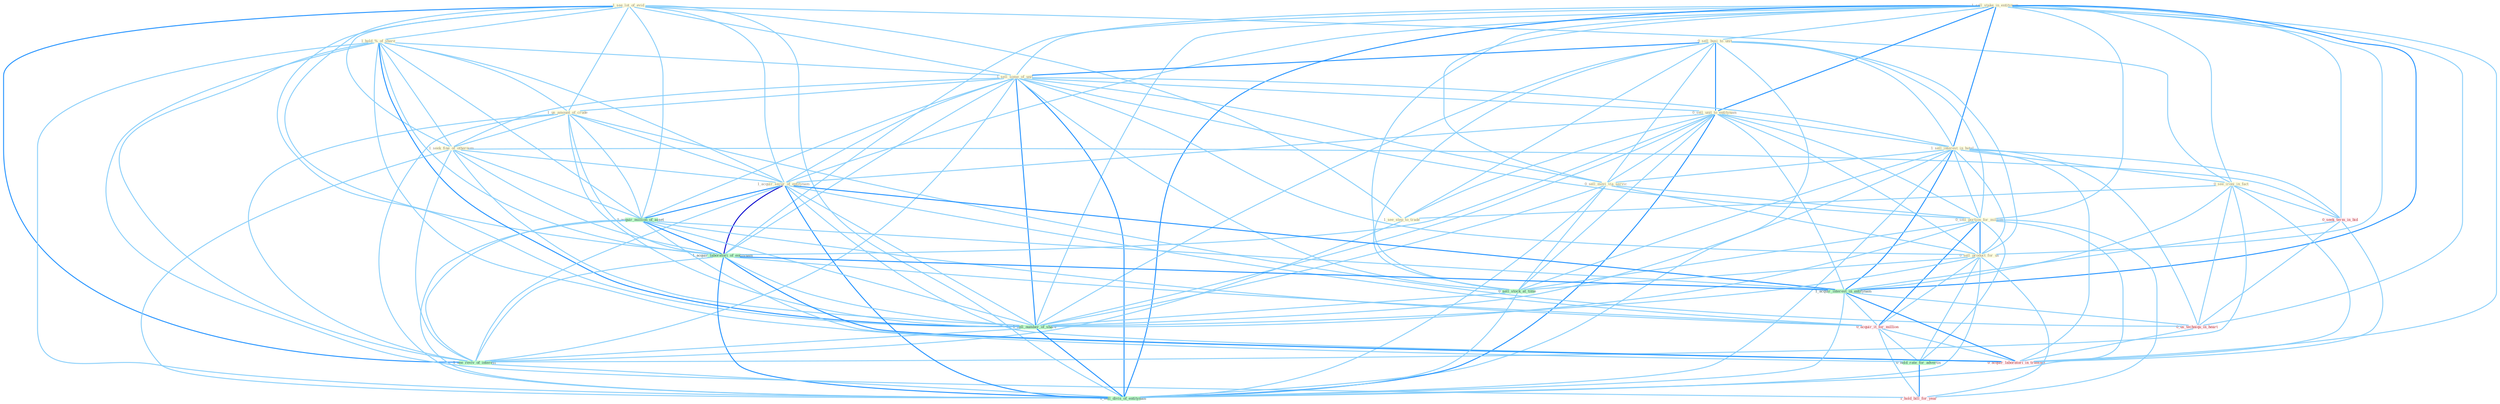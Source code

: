 Graph G{ 
    node
    [shape=polygon,style=filled,width=.5,height=.06,color="#BDFCC9",fixedsize=true,fontsize=4,
    fontcolor="#2f4f4f"];
    {node
    [color="#ffffe0", fontcolor="#8b7d6b"] "1_see_lot_of_evid " "1_hold_%_of_share " "1_sell_stake_in_entitynam " "0_sell_busi_to_unit " "1_sell_some_of_unit " "0_sell_unit_to_entitynam " "1_us_amount_of_crude " "1_sell_interest_in_hotel " "0_see_ironi_in_fact " "0_sell_movi_via_servic " "0_sell_portion_for_million " "1_see_step_to_trade " "1_seek_fine_of_othernum " "1_acquir_secur_of_entitynam " "0_sell_product_for_us "}
{node [color="#fff0f5", fontcolor="#b22222"] "0_seek_term_in_bid " "0_us_techniqu_in_heart " "0_acquir_it_for_million " "0_acquir_laboratori_in_transact " "1_hold_bill_for_year "}
edge [color="#B0E2FF"];

	"1_see_lot_of_evid " -- "1_hold_%_of_share " [w="1", color="#87cefa" ];
	"1_see_lot_of_evid " -- "1_sell_some_of_unit " [w="1", color="#87cefa" ];
	"1_see_lot_of_evid " -- "1_us_amount_of_crude " [w="1", color="#87cefa" ];
	"1_see_lot_of_evid " -- "0_see_ironi_in_fact " [w="1", color="#87cefa" ];
	"1_see_lot_of_evid " -- "1_see_step_to_trade " [w="1", color="#87cefa" ];
	"1_see_lot_of_evid " -- "1_seek_fine_of_othernum " [w="1", color="#87cefa" ];
	"1_see_lot_of_evid " -- "1_acquir_secur_of_entitynam " [w="1", color="#87cefa" ];
	"1_see_lot_of_evid " -- "1_acquir_million_of_asset " [w="1", color="#87cefa" ];
	"1_see_lot_of_evid " -- "1_acquir_laboratori_of_entitynam " [w="1", color="#87cefa" ];
	"1_see_lot_of_evid " -- "1_sell_number_of_share " [w="1", color="#87cefa" ];
	"1_see_lot_of_evid " -- "1_see_reviv_of_interest " [w="2", color="#1e90ff" , len=0.8];
	"1_see_lot_of_evid " -- "1_sell_divis_of_entitynam " [w="1", color="#87cefa" ];
	"1_hold_%_of_share " -- "1_sell_some_of_unit " [w="1", color="#87cefa" ];
	"1_hold_%_of_share " -- "1_us_amount_of_crude " [w="1", color="#87cefa" ];
	"1_hold_%_of_share " -- "1_seek_fine_of_othernum " [w="1", color="#87cefa" ];
	"1_hold_%_of_share " -- "1_acquir_secur_of_entitynam " [w="1", color="#87cefa" ];
	"1_hold_%_of_share " -- "1_acquir_million_of_asset " [w="1", color="#87cefa" ];
	"1_hold_%_of_share " -- "1_acquir_laboratori_of_entitynam " [w="1", color="#87cefa" ];
	"1_hold_%_of_share " -- "0_hold_rate_for_advertis " [w="1", color="#87cefa" ];
	"1_hold_%_of_share " -- "1_sell_number_of_share " [w="2", color="#1e90ff" , len=0.8];
	"1_hold_%_of_share " -- "1_see_reviv_of_interest " [w="1", color="#87cefa" ];
	"1_hold_%_of_share " -- "1_hold_bill_for_year " [w="1", color="#87cefa" ];
	"1_hold_%_of_share " -- "1_sell_divis_of_entitynam " [w="1", color="#87cefa" ];
	"1_sell_stake_in_entitynam " -- "0_sell_busi_to_unit " [w="1", color="#87cefa" ];
	"1_sell_stake_in_entitynam " -- "1_sell_some_of_unit " [w="1", color="#87cefa" ];
	"1_sell_stake_in_entitynam " -- "0_sell_unit_to_entitynam " [w="2", color="#1e90ff" , len=0.8];
	"1_sell_stake_in_entitynam " -- "1_sell_interest_in_hotel " [w="2", color="#1e90ff" , len=0.8];
	"1_sell_stake_in_entitynam " -- "0_see_ironi_in_fact " [w="1", color="#87cefa" ];
	"1_sell_stake_in_entitynam " -- "0_sell_movi_via_servic " [w="1", color="#87cefa" ];
	"1_sell_stake_in_entitynam " -- "0_sell_portion_for_million " [w="1", color="#87cefa" ];
	"1_sell_stake_in_entitynam " -- "1_acquir_secur_of_entitynam " [w="1", color="#87cefa" ];
	"1_sell_stake_in_entitynam " -- "0_sell_product_for_us " [w="1", color="#87cefa" ];
	"1_sell_stake_in_entitynam " -- "1_acquir_laboratori_of_entitynam " [w="1", color="#87cefa" ];
	"1_sell_stake_in_entitynam " -- "0_seek_term_in_bid " [w="1", color="#87cefa" ];
	"1_sell_stake_in_entitynam " -- "1_acquir_interest_in_entitynam " [w="2", color="#1e90ff" , len=0.8];
	"1_sell_stake_in_entitynam " -- "0_us_techniqu_in_heart " [w="1", color="#87cefa" ];
	"1_sell_stake_in_entitynam " -- "0_acquir_laboratori_in_transact " [w="1", color="#87cefa" ];
	"1_sell_stake_in_entitynam " -- "0_sell_stock_at_time " [w="1", color="#87cefa" ];
	"1_sell_stake_in_entitynam " -- "1_sell_number_of_share " [w="1", color="#87cefa" ];
	"1_sell_stake_in_entitynam " -- "1_sell_divis_of_entitynam " [w="2", color="#1e90ff" , len=0.8];
	"0_sell_busi_to_unit " -- "1_sell_some_of_unit " [w="2", color="#1e90ff" , len=0.8];
	"0_sell_busi_to_unit " -- "0_sell_unit_to_entitynam " [w="2", color="#1e90ff" , len=0.8];
	"0_sell_busi_to_unit " -- "1_sell_interest_in_hotel " [w="1", color="#87cefa" ];
	"0_sell_busi_to_unit " -- "0_sell_movi_via_servic " [w="1", color="#87cefa" ];
	"0_sell_busi_to_unit " -- "0_sell_portion_for_million " [w="1", color="#87cefa" ];
	"0_sell_busi_to_unit " -- "1_see_step_to_trade " [w="1", color="#87cefa" ];
	"0_sell_busi_to_unit " -- "0_sell_product_for_us " [w="1", color="#87cefa" ];
	"0_sell_busi_to_unit " -- "0_sell_stock_at_time " [w="1", color="#87cefa" ];
	"0_sell_busi_to_unit " -- "1_sell_number_of_share " [w="1", color="#87cefa" ];
	"0_sell_busi_to_unit " -- "1_sell_divis_of_entitynam " [w="1", color="#87cefa" ];
	"1_sell_some_of_unit " -- "0_sell_unit_to_entitynam " [w="1", color="#87cefa" ];
	"1_sell_some_of_unit " -- "1_us_amount_of_crude " [w="1", color="#87cefa" ];
	"1_sell_some_of_unit " -- "1_sell_interest_in_hotel " [w="1", color="#87cefa" ];
	"1_sell_some_of_unit " -- "0_sell_movi_via_servic " [w="1", color="#87cefa" ];
	"1_sell_some_of_unit " -- "0_sell_portion_for_million " [w="1", color="#87cefa" ];
	"1_sell_some_of_unit " -- "1_seek_fine_of_othernum " [w="1", color="#87cefa" ];
	"1_sell_some_of_unit " -- "1_acquir_secur_of_entitynam " [w="1", color="#87cefa" ];
	"1_sell_some_of_unit " -- "0_sell_product_for_us " [w="1", color="#87cefa" ];
	"1_sell_some_of_unit " -- "1_acquir_million_of_asset " [w="1", color="#87cefa" ];
	"1_sell_some_of_unit " -- "1_acquir_laboratori_of_entitynam " [w="1", color="#87cefa" ];
	"1_sell_some_of_unit " -- "0_sell_stock_at_time " [w="1", color="#87cefa" ];
	"1_sell_some_of_unit " -- "1_sell_number_of_share " [w="2", color="#1e90ff" , len=0.8];
	"1_sell_some_of_unit " -- "1_see_reviv_of_interest " [w="1", color="#87cefa" ];
	"1_sell_some_of_unit " -- "1_sell_divis_of_entitynam " [w="2", color="#1e90ff" , len=0.8];
	"0_sell_unit_to_entitynam " -- "1_sell_interest_in_hotel " [w="1", color="#87cefa" ];
	"0_sell_unit_to_entitynam " -- "0_sell_movi_via_servic " [w="1", color="#87cefa" ];
	"0_sell_unit_to_entitynam " -- "0_sell_portion_for_million " [w="1", color="#87cefa" ];
	"0_sell_unit_to_entitynam " -- "1_see_step_to_trade " [w="1", color="#87cefa" ];
	"0_sell_unit_to_entitynam " -- "1_acquir_secur_of_entitynam " [w="1", color="#87cefa" ];
	"0_sell_unit_to_entitynam " -- "0_sell_product_for_us " [w="1", color="#87cefa" ];
	"0_sell_unit_to_entitynam " -- "1_acquir_laboratori_of_entitynam " [w="1", color="#87cefa" ];
	"0_sell_unit_to_entitynam " -- "1_acquir_interest_in_entitynam " [w="1", color="#87cefa" ];
	"0_sell_unit_to_entitynam " -- "0_sell_stock_at_time " [w="1", color="#87cefa" ];
	"0_sell_unit_to_entitynam " -- "1_sell_number_of_share " [w="1", color="#87cefa" ];
	"0_sell_unit_to_entitynam " -- "1_sell_divis_of_entitynam " [w="2", color="#1e90ff" , len=0.8];
	"1_us_amount_of_crude " -- "1_seek_fine_of_othernum " [w="1", color="#87cefa" ];
	"1_us_amount_of_crude " -- "1_acquir_secur_of_entitynam " [w="1", color="#87cefa" ];
	"1_us_amount_of_crude " -- "1_acquir_million_of_asset " [w="1", color="#87cefa" ];
	"1_us_amount_of_crude " -- "1_acquir_laboratori_of_entitynam " [w="1", color="#87cefa" ];
	"1_us_amount_of_crude " -- "0_us_techniqu_in_heart " [w="1", color="#87cefa" ];
	"1_us_amount_of_crude " -- "1_sell_number_of_share " [w="1", color="#87cefa" ];
	"1_us_amount_of_crude " -- "1_see_reviv_of_interest " [w="1", color="#87cefa" ];
	"1_us_amount_of_crude " -- "1_sell_divis_of_entitynam " [w="1", color="#87cefa" ];
	"1_sell_interest_in_hotel " -- "0_see_ironi_in_fact " [w="1", color="#87cefa" ];
	"1_sell_interest_in_hotel " -- "0_sell_movi_via_servic " [w="1", color="#87cefa" ];
	"1_sell_interest_in_hotel " -- "0_sell_portion_for_million " [w="1", color="#87cefa" ];
	"1_sell_interest_in_hotel " -- "0_sell_product_for_us " [w="1", color="#87cefa" ];
	"1_sell_interest_in_hotel " -- "0_seek_term_in_bid " [w="1", color="#87cefa" ];
	"1_sell_interest_in_hotel " -- "1_acquir_interest_in_entitynam " [w="2", color="#1e90ff" , len=0.8];
	"1_sell_interest_in_hotel " -- "0_us_techniqu_in_heart " [w="1", color="#87cefa" ];
	"1_sell_interest_in_hotel " -- "0_acquir_laboratori_in_transact " [w="1", color="#87cefa" ];
	"1_sell_interest_in_hotel " -- "0_sell_stock_at_time " [w="1", color="#87cefa" ];
	"1_sell_interest_in_hotel " -- "1_sell_number_of_share " [w="1", color="#87cefa" ];
	"1_sell_interest_in_hotel " -- "1_sell_divis_of_entitynam " [w="1", color="#87cefa" ];
	"0_see_ironi_in_fact " -- "1_see_step_to_trade " [w="1", color="#87cefa" ];
	"0_see_ironi_in_fact " -- "0_seek_term_in_bid " [w="1", color="#87cefa" ];
	"0_see_ironi_in_fact " -- "1_acquir_interest_in_entitynam " [w="1", color="#87cefa" ];
	"0_see_ironi_in_fact " -- "0_us_techniqu_in_heart " [w="1", color="#87cefa" ];
	"0_see_ironi_in_fact " -- "0_acquir_laboratori_in_transact " [w="1", color="#87cefa" ];
	"0_see_ironi_in_fact " -- "1_see_reviv_of_interest " [w="1", color="#87cefa" ];
	"0_sell_movi_via_servic " -- "0_sell_portion_for_million " [w="1", color="#87cefa" ];
	"0_sell_movi_via_servic " -- "0_sell_product_for_us " [w="1", color="#87cefa" ];
	"0_sell_movi_via_servic " -- "0_sell_stock_at_time " [w="1", color="#87cefa" ];
	"0_sell_movi_via_servic " -- "1_sell_number_of_share " [w="1", color="#87cefa" ];
	"0_sell_movi_via_servic " -- "1_sell_divis_of_entitynam " [w="1", color="#87cefa" ];
	"0_sell_portion_for_million " -- "0_sell_product_for_us " [w="2", color="#1e90ff" , len=0.8];
	"0_sell_portion_for_million " -- "0_acquir_it_for_million " [w="2", color="#1e90ff" , len=0.8];
	"0_sell_portion_for_million " -- "0_hold_rate_for_advertis " [w="1", color="#87cefa" ];
	"0_sell_portion_for_million " -- "0_sell_stock_at_time " [w="1", color="#87cefa" ];
	"0_sell_portion_for_million " -- "1_sell_number_of_share " [w="1", color="#87cefa" ];
	"0_sell_portion_for_million " -- "1_hold_bill_for_year " [w="1", color="#87cefa" ];
	"0_sell_portion_for_million " -- "1_sell_divis_of_entitynam " [w="1", color="#87cefa" ];
	"1_see_step_to_trade " -- "1_see_reviv_of_interest " [w="1", color="#87cefa" ];
	"1_seek_fine_of_othernum " -- "1_acquir_secur_of_entitynam " [w="1", color="#87cefa" ];
	"1_seek_fine_of_othernum " -- "1_acquir_million_of_asset " [w="1", color="#87cefa" ];
	"1_seek_fine_of_othernum " -- "1_acquir_laboratori_of_entitynam " [w="1", color="#87cefa" ];
	"1_seek_fine_of_othernum " -- "0_seek_term_in_bid " [w="1", color="#87cefa" ];
	"1_seek_fine_of_othernum " -- "1_sell_number_of_share " [w="1", color="#87cefa" ];
	"1_seek_fine_of_othernum " -- "1_see_reviv_of_interest " [w="1", color="#87cefa" ];
	"1_seek_fine_of_othernum " -- "1_sell_divis_of_entitynam " [w="1", color="#87cefa" ];
	"1_acquir_secur_of_entitynam " -- "1_acquir_million_of_asset " [w="2", color="#1e90ff" , len=0.8];
	"1_acquir_secur_of_entitynam " -- "1_acquir_laboratori_of_entitynam " [w="3", color="#0000cd" , len=0.6];
	"1_acquir_secur_of_entitynam " -- "1_acquir_interest_in_entitynam " [w="2", color="#1e90ff" , len=0.8];
	"1_acquir_secur_of_entitynam " -- "0_acquir_it_for_million " [w="1", color="#87cefa" ];
	"1_acquir_secur_of_entitynam " -- "0_acquir_laboratori_in_transact " [w="1", color="#87cefa" ];
	"1_acquir_secur_of_entitynam " -- "1_sell_number_of_share " [w="1", color="#87cefa" ];
	"1_acquir_secur_of_entitynam " -- "1_see_reviv_of_interest " [w="1", color="#87cefa" ];
	"1_acquir_secur_of_entitynam " -- "1_sell_divis_of_entitynam " [w="2", color="#1e90ff" , len=0.8];
	"0_sell_product_for_us " -- "0_acquir_it_for_million " [w="1", color="#87cefa" ];
	"0_sell_product_for_us " -- "0_hold_rate_for_advertis " [w="1", color="#87cefa" ];
	"0_sell_product_for_us " -- "0_sell_stock_at_time " [w="1", color="#87cefa" ];
	"0_sell_product_for_us " -- "1_sell_number_of_share " [w="1", color="#87cefa" ];
	"0_sell_product_for_us " -- "1_hold_bill_for_year " [w="1", color="#87cefa" ];
	"0_sell_product_for_us " -- "1_sell_divis_of_entitynam " [w="1", color="#87cefa" ];
	"1_acquir_million_of_asset " -- "1_acquir_laboratori_of_entitynam " [w="2", color="#1e90ff" , len=0.8];
	"1_acquir_million_of_asset " -- "1_acquir_interest_in_entitynam " [w="1", color="#87cefa" ];
	"1_acquir_million_of_asset " -- "0_acquir_it_for_million " [w="1", color="#87cefa" ];
	"1_acquir_million_of_asset " -- "0_acquir_laboratori_in_transact " [w="1", color="#87cefa" ];
	"1_acquir_million_of_asset " -- "1_sell_number_of_share " [w="1", color="#87cefa" ];
	"1_acquir_million_of_asset " -- "1_see_reviv_of_interest " [w="1", color="#87cefa" ];
	"1_acquir_million_of_asset " -- "1_sell_divis_of_entitynam " [w="1", color="#87cefa" ];
	"1_acquir_laboratori_of_entitynam " -- "1_acquir_interest_in_entitynam " [w="2", color="#1e90ff" , len=0.8];
	"1_acquir_laboratori_of_entitynam " -- "0_acquir_it_for_million " [w="1", color="#87cefa" ];
	"1_acquir_laboratori_of_entitynam " -- "0_acquir_laboratori_in_transact " [w="2", color="#1e90ff" , len=0.8];
	"1_acquir_laboratori_of_entitynam " -- "1_sell_number_of_share " [w="1", color="#87cefa" ];
	"1_acquir_laboratori_of_entitynam " -- "1_see_reviv_of_interest " [w="1", color="#87cefa" ];
	"1_acquir_laboratori_of_entitynam " -- "1_sell_divis_of_entitynam " [w="2", color="#1e90ff" , len=0.8];
	"0_seek_term_in_bid " -- "1_acquir_interest_in_entitynam " [w="1", color="#87cefa" ];
	"0_seek_term_in_bid " -- "0_us_techniqu_in_heart " [w="1", color="#87cefa" ];
	"0_seek_term_in_bid " -- "0_acquir_laboratori_in_transact " [w="1", color="#87cefa" ];
	"1_acquir_interest_in_entitynam " -- "0_us_techniqu_in_heart " [w="1", color="#87cefa" ];
	"1_acquir_interest_in_entitynam " -- "0_acquir_it_for_million " [w="1", color="#87cefa" ];
	"1_acquir_interest_in_entitynam " -- "0_acquir_laboratori_in_transact " [w="2", color="#1e90ff" , len=0.8];
	"1_acquir_interest_in_entitynam " -- "1_sell_divis_of_entitynam " [w="1", color="#87cefa" ];
	"0_us_techniqu_in_heart " -- "0_acquir_laboratori_in_transact " [w="1", color="#87cefa" ];
	"0_acquir_it_for_million " -- "0_hold_rate_for_advertis " [w="1", color="#87cefa" ];
	"0_acquir_it_for_million " -- "0_acquir_laboratori_in_transact " [w="1", color="#87cefa" ];
	"0_acquir_it_for_million " -- "1_hold_bill_for_year " [w="1", color="#87cefa" ];
	"0_hold_rate_for_advertis " -- "1_hold_bill_for_year " [w="2", color="#1e90ff" , len=0.8];
	"0_sell_stock_at_time " -- "1_sell_number_of_share " [w="1", color="#87cefa" ];
	"0_sell_stock_at_time " -- "1_sell_divis_of_entitynam " [w="1", color="#87cefa" ];
	"1_sell_number_of_share " -- "1_see_reviv_of_interest " [w="1", color="#87cefa" ];
	"1_sell_number_of_share " -- "1_sell_divis_of_entitynam " [w="2", color="#1e90ff" , len=0.8];
	"1_see_reviv_of_interest " -- "1_sell_divis_of_entitynam " [w="1", color="#87cefa" ];
}
